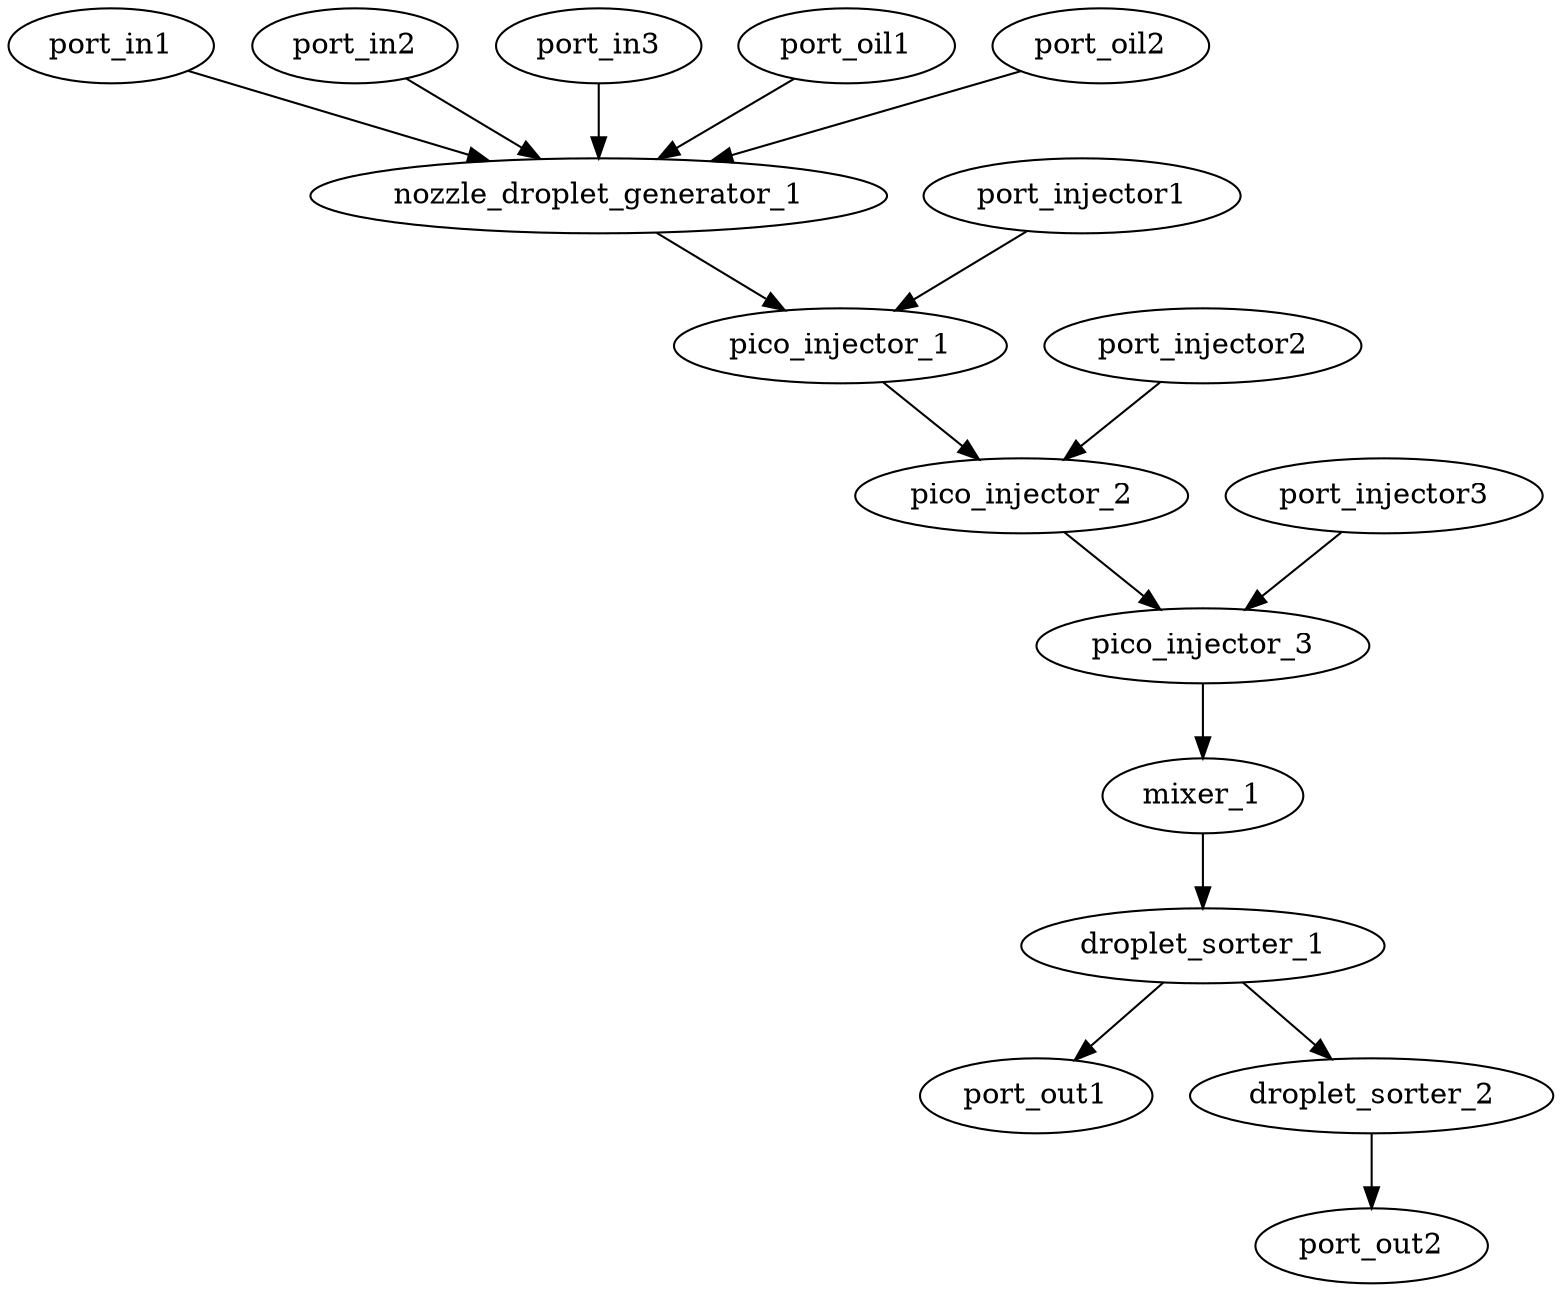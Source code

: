 digraph "" {
	port_in1 -> nozzle_droplet_generator_1 [key=0,
	connection_id=connection_1,
	connection_ref="{'name': 'connection_1', 'ID': 'connection_1', 'entity': 'CHANNEL', 'params': {'data': {'channelWidth': 300, 'connectionSpacing': \
1000}}, 'source': {'_component': 'port_in1', '_port': '1'}, 'sinks': [{'_component': 'nozzle_droplet_generator_1', '_port': '4'}], '\
layer': {'_id': '0', 'name': 'FLOW_0', 'type': 'FLOW', 'group': '0', 'params': {'data': {}}}, '_paths': []}",
	sink_port="{'_component': 'nozzle_droplet_generator_1', '_port': '4'}",
	source_port="{'_component': 'port_in1', '_port': '1'}"];
nozzle_droplet_generator_1 -> pico_injector_1 [key=0,
connection_id=connection_6,
connection_ref="{'name': 'connection_6', 'ID': 'connection_6', 'entity': 'CHANNEL', 'params': {'data': {'channelWidth': 300, 'connectionSpacing': \
1000}}, 'source': {'_component': 'nozzle_droplet_generator_1', '_port': '2'}, 'sinks': [{'_component': 'pico_injector_1', '_port': '\
1'}], 'layer': {'_id': '0', 'name': 'FLOW_0', 'type': 'FLOW', 'group': '0', 'params': {'data': {}}}, '_paths': []}",
sink_port="{'_component': 'pico_injector_1', '_port': '1'}",
source_port="{'_component': 'nozzle_droplet_generator_1', '_port': '2'}"];
port_in2 -> nozzle_droplet_generator_1 [key=0,
connection_id=connection_2,
connection_ref="{'name': 'connection_2', 'ID': 'connection_2', 'entity': 'CHANNEL', 'params': {'data': {'channelWidth': 300, 'connectionSpacing': \
1000}}, 'source': {'_component': 'port_in2', '_port': '1'}, 'sinks': [{'_component': 'nozzle_droplet_generator_1', '_port': '4'}], '\
layer': {'_id': '0', 'name': 'FLOW_0', 'type': 'FLOW', 'group': '0', 'params': {'data': {}}}, '_paths': []}",
sink_port="{'_component': 'nozzle_droplet_generator_1', '_port': '4'}",
source_port="{'_component': 'port_in2', '_port': '1'}"];
port_in3 -> nozzle_droplet_generator_1 [key=0,
connection_id=connection_3,
connection_ref="{'name': 'connection_3', 'ID': 'connection_3', 'entity': 'CHANNEL', 'params': {'data': {'channelWidth': 300, 'connectionSpacing': \
1000}}, 'source': {'_component': 'port_in3', '_port': '1'}, 'sinks': [{'_component': 'nozzle_droplet_generator_1', '_port': '4'}], '\
layer': {'_id': '0', 'name': 'FLOW_0', 'type': 'FLOW', 'group': '0', 'params': {'data': {}}}, '_paths': []}",
sink_port="{'_component': 'nozzle_droplet_generator_1', '_port': '4'}",
source_port="{'_component': 'port_in3', '_port': '1'}"];
port_oil1 -> nozzle_droplet_generator_1 [key=0,
connection_id=connection_4,
connection_ref="{'name': 'connection_4', 'ID': 'connection_4', 'entity': 'CHANNEL', 'params': {'data': {'channelWidth': 300, 'connectionSpacing': \
1000}}, 'source': {'_component': 'port_oil1', '_port': '1'}, 'sinks': [{'_component': 'nozzle_droplet_generator_1', '_port': '1'}], '\
layer': {'_id': '0', 'name': 'FLOW_0', 'type': 'FLOW', 'group': '0', 'params': {'data': {}}}, '_paths': []}",
sink_port="{'_component': 'nozzle_droplet_generator_1', '_port': '1'}",
source_port="{'_component': 'port_oil1', '_port': '1'}"];
port_oil2 -> nozzle_droplet_generator_1 [key=0,
connection_id=connection_5,
connection_ref="{'name': 'connection_5', 'ID': 'connection_5', 'entity': 'CHANNEL', 'params': {'data': {'channelWidth': 300, 'connectionSpacing': \
1000}}, 'source': {'_component': 'port_oil2', '_port': '1'}, 'sinks': [{'_component': 'nozzle_droplet_generator_1', '_port': '3'}], '\
layer': {'_id': '0', 'name': 'FLOW_0', 'type': 'FLOW', 'group': '0', 'params': {'data': {}}}, '_paths': []}",
sink_port="{'_component': 'nozzle_droplet_generator_1', '_port': '3'}",
source_port="{'_component': 'port_oil2', '_port': '1'}"];
pico_injector_1 -> pico_injector_2 [key=0,
connection_id=connection_7,
connection_ref="{'name': 'connection_7', 'ID': 'connection_7', 'entity': 'CHANNEL', 'params': {'data': {'channelWidth': 300, 'connectionSpacing': \
1000}}, 'source': {'_component': 'pico_injector_1', '_port': '3'}, 'sinks': [{'_component': 'pico_injector_2', '_port': '1'}], '\
layer': {'_id': '0', 'name': 'FLOW_0', 'type': 'FLOW', 'group': '0', 'params': {'data': {}}}, '_paths': []}",
sink_port="{'_component': 'pico_injector_2', '_port': '1'}",
source_port="{'_component': 'pico_injector_1', '_port': '3'}"];
pico_injector_2 -> pico_injector_3 [key=0,
connection_id=connection_8,
connection_ref="{'name': 'connection_8', 'ID': 'connection_8', 'entity': 'CHANNEL', 'params': {'data': {'channelWidth': 300, 'connectionSpacing': \
1000}}, 'source': {'_component': 'pico_injector_2', '_port': '3'}, 'sinks': [{'_component': 'pico_injector_3', '_port': '1'}], '\
layer': {'_id': '0', 'name': 'FLOW_0', 'type': 'FLOW', 'group': '0', 'params': {'data': {}}}, '_paths': []}",
sink_port="{'_component': 'pico_injector_3', '_port': '1'}",
source_port="{'_component': 'pico_injector_2', '_port': '3'}"];
pico_injector_3 -> mixer_1 [key=0,
connection_id=connection_12,
connection_ref="{'name': 'connection_12', 'ID': 'connection_12', 'entity': 'CHANNEL', 'params': {'data': {'channelWidth': 300, 'connectionSpacing': \
1000}}, 'source': {'_component': 'pico_injector_3', '_port': '3'}, 'sinks': [{'_component': 'mixer_1', '_port': '1'}], 'layer': {'_\
id': '0', 'name': 'FLOW_0', 'type': 'FLOW', 'group': '0', 'params': {'data': {}}}, '_paths': []}",
sink_port="{'_component': 'mixer_1', '_port': '1'}",
source_port="{'_component': 'pico_injector_3', '_port': '3'}"];
port_injector1 -> pico_injector_1 [key=0,
connection_id=connection_9,
connection_ref="{'name': 'connection_9', 'ID': 'connection_9', 'entity': 'CHANNEL', 'params': {'data': {'channelWidth': 300, 'connectionSpacing': \
1000}}, 'source': {'_component': 'port_injector1', '_port': '1'}, 'sinks': [{'_component': 'pico_injector_1', '_port': '2'}], 'layer': {'_\
id': '0', 'name': 'FLOW_0', 'type': 'FLOW', 'group': '0', 'params': {'data': {}}}, '_paths': []}",
sink_port="{'_component': 'pico_injector_1', '_port': '2'}",
source_port="{'_component': 'port_injector1', '_port': '1'}"];
port_injector2 -> pico_injector_2 [key=0,
connection_id=connection_10,
connection_ref="{'name': 'connection_10', 'ID': 'connection_10', 'entity': 'CHANNEL', 'params': {'data': {'channelWidth': 300, 'connectionSpacing': \
1000}}, 'source': {'_component': 'port_injector2', '_port': '1'}, 'sinks': [{'_component': 'pico_injector_2', '_port': '2'}], 'layer': {'_\
id': '0', 'name': 'FLOW_0', 'type': 'FLOW', 'group': '0', 'params': {'data': {}}}, '_paths': []}",
sink_port="{'_component': 'pico_injector_2', '_port': '2'}",
source_port="{'_component': 'port_injector2', '_port': '1'}"];
port_injector3 -> pico_injector_3 [key=0,
connection_id=connection_11,
connection_ref="{'name': 'connection_11', 'ID': 'connection_11', 'entity': 'CHANNEL', 'params': {'data': {'channelWidth': 300, 'connectionSpacing': \
1000}}, 'source': {'_component': 'port_injector3', '_port': '1'}, 'sinks': [{'_component': 'pico_injector_3', '_port': '2'}], 'layer': {'_\
id': '0', 'name': 'FLOW_0', 'type': 'FLOW', 'group': '0', 'params': {'data': {}}}, '_paths': []}",
sink_port="{'_component': 'pico_injector_3', '_port': '2'}",
source_port="{'_component': 'port_injector3', '_port': '1'}"];
mixer_1 -> droplet_sorter_1 [key=0,
connection_id=connection_13,
connection_ref="{'name': 'connection_13', 'ID': 'connection_13', 'entity': 'CHANNEL', 'params': {'data': {'channelWidth': 300, 'connectionSpacing': \
1000}}, 'source': {'_component': 'mixer_1', '_port': '2'}, 'sinks': [{'_component': 'droplet_sorter_1', '_port': '1'}], 'layer': {'_\
id': '0', 'name': 'FLOW_0', 'type': 'FLOW', 'group': '0', 'params': {'data': {}}}, '_paths': []}",
sink_port="{'_component': 'droplet_sorter_1', '_port': '1'}",
source_port="{'_component': 'mixer_1', '_port': '2'}"];
droplet_sorter_1 -> port_out1 [key=0,
connection_id=connection_14,
connection_ref="{'name': 'connection_14', 'ID': 'connection_14', 'entity': 'CHANNEL', 'params': {'data': {'channelWidth': 300, 'connectionSpacing': \
1000}}, 'source': {'_component': 'droplet_sorter_1', '_port': '3'}, 'sinks': [{'_component': 'port_out1', '_port': '1'}], 'layer': {'_\
id': '0', 'name': 'FLOW_0', 'type': 'FLOW', 'group': '0', 'params': {'data': {}}}, '_paths': []}",
sink_port="{'_component': 'port_out1', '_port': '1'}",
source_port="{'_component': 'droplet_sorter_1', '_port': '3'}"];
droplet_sorter_1 -> droplet_sorter_2 [key=0,
connection_id=connection_16,
connection_ref="{'name': 'connection_16', 'ID': 'connection_16', 'entity': 'CHANNEL', 'params': {'data': {'channelWidth': 300, 'connectionSpacing': \
1000}}, 'source': {'_component': 'droplet_sorter_1', '_port': '2'}, 'sinks': [{'_component': 'droplet_sorter_2', '_port': '1'}], '\
layer': {'_id': '0', 'name': 'FLOW_0', 'type': 'FLOW', 'group': '0', 'params': {'data': {}}}, '_paths': []}",
sink_port="{'_component': 'droplet_sorter_2', '_port': '1'}",
source_port="{'_component': 'droplet_sorter_1', '_port': '2'}"];
droplet_sorter_2 -> port_out2 [key=0,
connection_id=connection_15,
connection_ref="{'name': 'connection_15', 'ID': 'connection_15', 'entity': 'CHANNEL', 'params': {'data': {'channelWidth': 300, 'connectionSpacing': \
1000}}, 'source': {'_component': 'droplet_sorter_2', '_port': '3'}, 'sinks': [{'_component': 'port_out2', '_port': '1'}], 'layer': {'_\
id': '0', 'name': 'FLOW_0', 'type': 'FLOW', 'group': '0', 'params': {'data': {}}}, '_paths': []}",
sink_port="{'_component': 'port_out2', '_port': '1'}",
source_port="{'_component': 'droplet_sorter_2', '_port': '3'}"];
}
